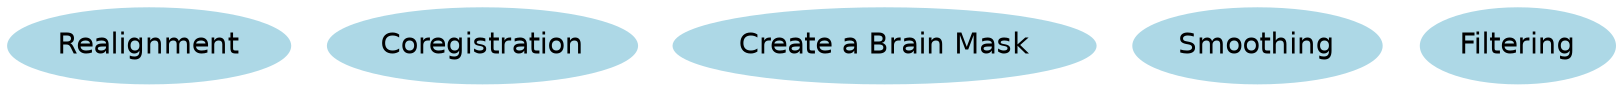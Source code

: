 digraph G
{
    node [style="filled" fillcolor="lightblue" color="lightblue" fontname = "helvetica"];
    graph [fontname = "helvetica"];
   Realignment
   Coregistration
   Mask[label="Create a Brain Mask"]
   Smoothing
   Filtering
   
}
